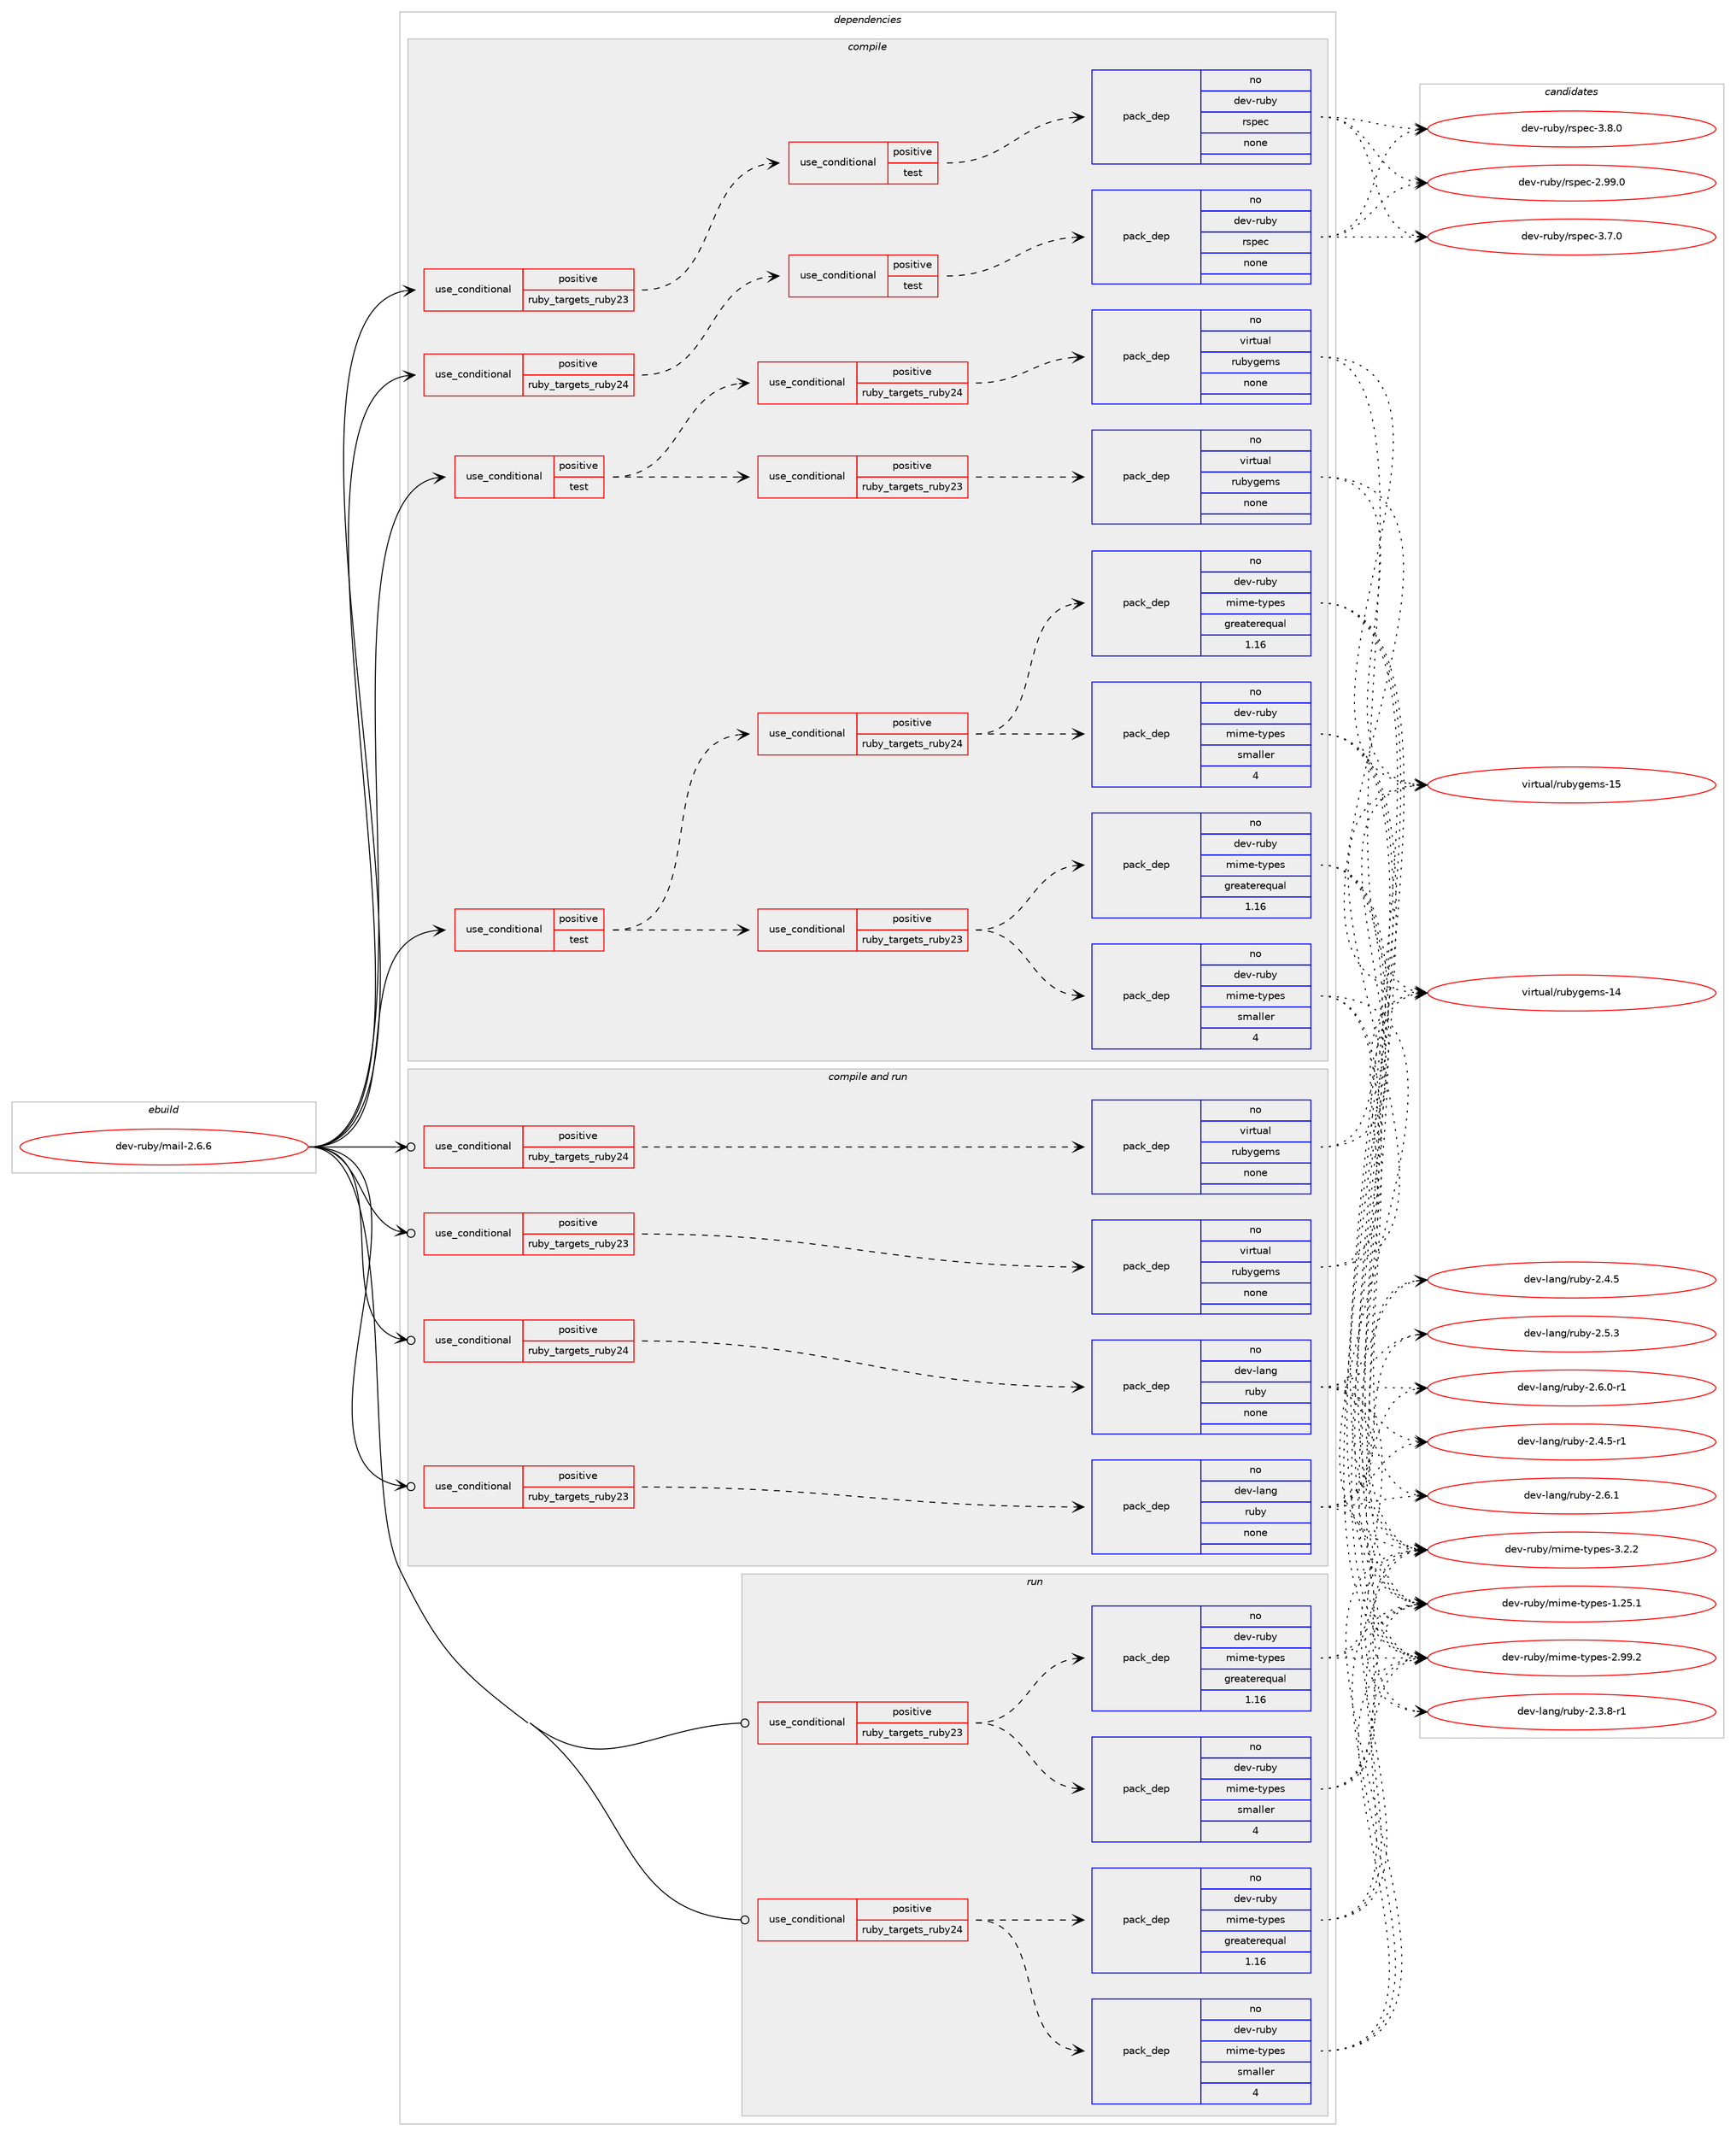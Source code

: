 digraph prolog {

# *************
# Graph options
# *************

newrank=true;
concentrate=true;
compound=true;
graph [rankdir=LR,fontname=Helvetica,fontsize=10,ranksep=1.5];#, ranksep=2.5, nodesep=0.2];
edge  [arrowhead=vee];
node  [fontname=Helvetica,fontsize=10];

# **********
# The ebuild
# **********

subgraph cluster_leftcol {
color=gray;
rank=same;
label=<<i>ebuild</i>>;
id [label="dev-ruby/mail-2.6.6", color=red, width=4, href="../dev-ruby/mail-2.6.6.svg"];
}

# ****************
# The dependencies
# ****************

subgraph cluster_midcol {
color=gray;
label=<<i>dependencies</i>>;
subgraph cluster_compile {
fillcolor="#eeeeee";
style=filled;
label=<<i>compile</i>>;
subgraph cond404729 {
dependency1502798 [label=<<TABLE BORDER="0" CELLBORDER="1" CELLSPACING="0" CELLPADDING="4"><TR><TD ROWSPAN="3" CELLPADDING="10">use_conditional</TD></TR><TR><TD>positive</TD></TR><TR><TD>ruby_targets_ruby23</TD></TR></TABLE>>, shape=none, color=red];
subgraph cond404730 {
dependency1502799 [label=<<TABLE BORDER="0" CELLBORDER="1" CELLSPACING="0" CELLPADDING="4"><TR><TD ROWSPAN="3" CELLPADDING="10">use_conditional</TD></TR><TR><TD>positive</TD></TR><TR><TD>test</TD></TR></TABLE>>, shape=none, color=red];
subgraph pack1074608 {
dependency1502800 [label=<<TABLE BORDER="0" CELLBORDER="1" CELLSPACING="0" CELLPADDING="4" WIDTH="220"><TR><TD ROWSPAN="6" CELLPADDING="30">pack_dep</TD></TR><TR><TD WIDTH="110">no</TD></TR><TR><TD>dev-ruby</TD></TR><TR><TD>rspec</TD></TR><TR><TD>none</TD></TR><TR><TD></TD></TR></TABLE>>, shape=none, color=blue];
}
dependency1502799:e -> dependency1502800:w [weight=20,style="dashed",arrowhead="vee"];
}
dependency1502798:e -> dependency1502799:w [weight=20,style="dashed",arrowhead="vee"];
}
id:e -> dependency1502798:w [weight=20,style="solid",arrowhead="vee"];
subgraph cond404731 {
dependency1502801 [label=<<TABLE BORDER="0" CELLBORDER="1" CELLSPACING="0" CELLPADDING="4"><TR><TD ROWSPAN="3" CELLPADDING="10">use_conditional</TD></TR><TR><TD>positive</TD></TR><TR><TD>ruby_targets_ruby24</TD></TR></TABLE>>, shape=none, color=red];
subgraph cond404732 {
dependency1502802 [label=<<TABLE BORDER="0" CELLBORDER="1" CELLSPACING="0" CELLPADDING="4"><TR><TD ROWSPAN="3" CELLPADDING="10">use_conditional</TD></TR><TR><TD>positive</TD></TR><TR><TD>test</TD></TR></TABLE>>, shape=none, color=red];
subgraph pack1074609 {
dependency1502803 [label=<<TABLE BORDER="0" CELLBORDER="1" CELLSPACING="0" CELLPADDING="4" WIDTH="220"><TR><TD ROWSPAN="6" CELLPADDING="30">pack_dep</TD></TR><TR><TD WIDTH="110">no</TD></TR><TR><TD>dev-ruby</TD></TR><TR><TD>rspec</TD></TR><TR><TD>none</TD></TR><TR><TD></TD></TR></TABLE>>, shape=none, color=blue];
}
dependency1502802:e -> dependency1502803:w [weight=20,style="dashed",arrowhead="vee"];
}
dependency1502801:e -> dependency1502802:w [weight=20,style="dashed",arrowhead="vee"];
}
id:e -> dependency1502801:w [weight=20,style="solid",arrowhead="vee"];
subgraph cond404733 {
dependency1502804 [label=<<TABLE BORDER="0" CELLBORDER="1" CELLSPACING="0" CELLPADDING="4"><TR><TD ROWSPAN="3" CELLPADDING="10">use_conditional</TD></TR><TR><TD>positive</TD></TR><TR><TD>test</TD></TR></TABLE>>, shape=none, color=red];
subgraph cond404734 {
dependency1502805 [label=<<TABLE BORDER="0" CELLBORDER="1" CELLSPACING="0" CELLPADDING="4"><TR><TD ROWSPAN="3" CELLPADDING="10">use_conditional</TD></TR><TR><TD>positive</TD></TR><TR><TD>ruby_targets_ruby23</TD></TR></TABLE>>, shape=none, color=red];
subgraph pack1074610 {
dependency1502806 [label=<<TABLE BORDER="0" CELLBORDER="1" CELLSPACING="0" CELLPADDING="4" WIDTH="220"><TR><TD ROWSPAN="6" CELLPADDING="30">pack_dep</TD></TR><TR><TD WIDTH="110">no</TD></TR><TR><TD>dev-ruby</TD></TR><TR><TD>mime-types</TD></TR><TR><TD>greaterequal</TD></TR><TR><TD>1.16</TD></TR></TABLE>>, shape=none, color=blue];
}
dependency1502805:e -> dependency1502806:w [weight=20,style="dashed",arrowhead="vee"];
subgraph pack1074611 {
dependency1502807 [label=<<TABLE BORDER="0" CELLBORDER="1" CELLSPACING="0" CELLPADDING="4" WIDTH="220"><TR><TD ROWSPAN="6" CELLPADDING="30">pack_dep</TD></TR><TR><TD WIDTH="110">no</TD></TR><TR><TD>dev-ruby</TD></TR><TR><TD>mime-types</TD></TR><TR><TD>smaller</TD></TR><TR><TD>4</TD></TR></TABLE>>, shape=none, color=blue];
}
dependency1502805:e -> dependency1502807:w [weight=20,style="dashed",arrowhead="vee"];
}
dependency1502804:e -> dependency1502805:w [weight=20,style="dashed",arrowhead="vee"];
subgraph cond404735 {
dependency1502808 [label=<<TABLE BORDER="0" CELLBORDER="1" CELLSPACING="0" CELLPADDING="4"><TR><TD ROWSPAN="3" CELLPADDING="10">use_conditional</TD></TR><TR><TD>positive</TD></TR><TR><TD>ruby_targets_ruby24</TD></TR></TABLE>>, shape=none, color=red];
subgraph pack1074612 {
dependency1502809 [label=<<TABLE BORDER="0" CELLBORDER="1" CELLSPACING="0" CELLPADDING="4" WIDTH="220"><TR><TD ROWSPAN="6" CELLPADDING="30">pack_dep</TD></TR><TR><TD WIDTH="110">no</TD></TR><TR><TD>dev-ruby</TD></TR><TR><TD>mime-types</TD></TR><TR><TD>greaterequal</TD></TR><TR><TD>1.16</TD></TR></TABLE>>, shape=none, color=blue];
}
dependency1502808:e -> dependency1502809:w [weight=20,style="dashed",arrowhead="vee"];
subgraph pack1074613 {
dependency1502810 [label=<<TABLE BORDER="0" CELLBORDER="1" CELLSPACING="0" CELLPADDING="4" WIDTH="220"><TR><TD ROWSPAN="6" CELLPADDING="30">pack_dep</TD></TR><TR><TD WIDTH="110">no</TD></TR><TR><TD>dev-ruby</TD></TR><TR><TD>mime-types</TD></TR><TR><TD>smaller</TD></TR><TR><TD>4</TD></TR></TABLE>>, shape=none, color=blue];
}
dependency1502808:e -> dependency1502810:w [weight=20,style="dashed",arrowhead="vee"];
}
dependency1502804:e -> dependency1502808:w [weight=20,style="dashed",arrowhead="vee"];
}
id:e -> dependency1502804:w [weight=20,style="solid",arrowhead="vee"];
subgraph cond404736 {
dependency1502811 [label=<<TABLE BORDER="0" CELLBORDER="1" CELLSPACING="0" CELLPADDING="4"><TR><TD ROWSPAN="3" CELLPADDING="10">use_conditional</TD></TR><TR><TD>positive</TD></TR><TR><TD>test</TD></TR></TABLE>>, shape=none, color=red];
subgraph cond404737 {
dependency1502812 [label=<<TABLE BORDER="0" CELLBORDER="1" CELLSPACING="0" CELLPADDING="4"><TR><TD ROWSPAN="3" CELLPADDING="10">use_conditional</TD></TR><TR><TD>positive</TD></TR><TR><TD>ruby_targets_ruby23</TD></TR></TABLE>>, shape=none, color=red];
subgraph pack1074614 {
dependency1502813 [label=<<TABLE BORDER="0" CELLBORDER="1" CELLSPACING="0" CELLPADDING="4" WIDTH="220"><TR><TD ROWSPAN="6" CELLPADDING="30">pack_dep</TD></TR><TR><TD WIDTH="110">no</TD></TR><TR><TD>virtual</TD></TR><TR><TD>rubygems</TD></TR><TR><TD>none</TD></TR><TR><TD></TD></TR></TABLE>>, shape=none, color=blue];
}
dependency1502812:e -> dependency1502813:w [weight=20,style="dashed",arrowhead="vee"];
}
dependency1502811:e -> dependency1502812:w [weight=20,style="dashed",arrowhead="vee"];
subgraph cond404738 {
dependency1502814 [label=<<TABLE BORDER="0" CELLBORDER="1" CELLSPACING="0" CELLPADDING="4"><TR><TD ROWSPAN="3" CELLPADDING="10">use_conditional</TD></TR><TR><TD>positive</TD></TR><TR><TD>ruby_targets_ruby24</TD></TR></TABLE>>, shape=none, color=red];
subgraph pack1074615 {
dependency1502815 [label=<<TABLE BORDER="0" CELLBORDER="1" CELLSPACING="0" CELLPADDING="4" WIDTH="220"><TR><TD ROWSPAN="6" CELLPADDING="30">pack_dep</TD></TR><TR><TD WIDTH="110">no</TD></TR><TR><TD>virtual</TD></TR><TR><TD>rubygems</TD></TR><TR><TD>none</TD></TR><TR><TD></TD></TR></TABLE>>, shape=none, color=blue];
}
dependency1502814:e -> dependency1502815:w [weight=20,style="dashed",arrowhead="vee"];
}
dependency1502811:e -> dependency1502814:w [weight=20,style="dashed",arrowhead="vee"];
}
id:e -> dependency1502811:w [weight=20,style="solid",arrowhead="vee"];
}
subgraph cluster_compileandrun {
fillcolor="#eeeeee";
style=filled;
label=<<i>compile and run</i>>;
subgraph cond404739 {
dependency1502816 [label=<<TABLE BORDER="0" CELLBORDER="1" CELLSPACING="0" CELLPADDING="4"><TR><TD ROWSPAN="3" CELLPADDING="10">use_conditional</TD></TR><TR><TD>positive</TD></TR><TR><TD>ruby_targets_ruby23</TD></TR></TABLE>>, shape=none, color=red];
subgraph pack1074616 {
dependency1502817 [label=<<TABLE BORDER="0" CELLBORDER="1" CELLSPACING="0" CELLPADDING="4" WIDTH="220"><TR><TD ROWSPAN="6" CELLPADDING="30">pack_dep</TD></TR><TR><TD WIDTH="110">no</TD></TR><TR><TD>dev-lang</TD></TR><TR><TD>ruby</TD></TR><TR><TD>none</TD></TR><TR><TD></TD></TR></TABLE>>, shape=none, color=blue];
}
dependency1502816:e -> dependency1502817:w [weight=20,style="dashed",arrowhead="vee"];
}
id:e -> dependency1502816:w [weight=20,style="solid",arrowhead="odotvee"];
subgraph cond404740 {
dependency1502818 [label=<<TABLE BORDER="0" CELLBORDER="1" CELLSPACING="0" CELLPADDING="4"><TR><TD ROWSPAN="3" CELLPADDING="10">use_conditional</TD></TR><TR><TD>positive</TD></TR><TR><TD>ruby_targets_ruby23</TD></TR></TABLE>>, shape=none, color=red];
subgraph pack1074617 {
dependency1502819 [label=<<TABLE BORDER="0" CELLBORDER="1" CELLSPACING="0" CELLPADDING="4" WIDTH="220"><TR><TD ROWSPAN="6" CELLPADDING="30">pack_dep</TD></TR><TR><TD WIDTH="110">no</TD></TR><TR><TD>virtual</TD></TR><TR><TD>rubygems</TD></TR><TR><TD>none</TD></TR><TR><TD></TD></TR></TABLE>>, shape=none, color=blue];
}
dependency1502818:e -> dependency1502819:w [weight=20,style="dashed",arrowhead="vee"];
}
id:e -> dependency1502818:w [weight=20,style="solid",arrowhead="odotvee"];
subgraph cond404741 {
dependency1502820 [label=<<TABLE BORDER="0" CELLBORDER="1" CELLSPACING="0" CELLPADDING="4"><TR><TD ROWSPAN="3" CELLPADDING="10">use_conditional</TD></TR><TR><TD>positive</TD></TR><TR><TD>ruby_targets_ruby24</TD></TR></TABLE>>, shape=none, color=red];
subgraph pack1074618 {
dependency1502821 [label=<<TABLE BORDER="0" CELLBORDER="1" CELLSPACING="0" CELLPADDING="4" WIDTH="220"><TR><TD ROWSPAN="6" CELLPADDING="30">pack_dep</TD></TR><TR><TD WIDTH="110">no</TD></TR><TR><TD>dev-lang</TD></TR><TR><TD>ruby</TD></TR><TR><TD>none</TD></TR><TR><TD></TD></TR></TABLE>>, shape=none, color=blue];
}
dependency1502820:e -> dependency1502821:w [weight=20,style="dashed",arrowhead="vee"];
}
id:e -> dependency1502820:w [weight=20,style="solid",arrowhead="odotvee"];
subgraph cond404742 {
dependency1502822 [label=<<TABLE BORDER="0" CELLBORDER="1" CELLSPACING="0" CELLPADDING="4"><TR><TD ROWSPAN="3" CELLPADDING="10">use_conditional</TD></TR><TR><TD>positive</TD></TR><TR><TD>ruby_targets_ruby24</TD></TR></TABLE>>, shape=none, color=red];
subgraph pack1074619 {
dependency1502823 [label=<<TABLE BORDER="0" CELLBORDER="1" CELLSPACING="0" CELLPADDING="4" WIDTH="220"><TR><TD ROWSPAN="6" CELLPADDING="30">pack_dep</TD></TR><TR><TD WIDTH="110">no</TD></TR><TR><TD>virtual</TD></TR><TR><TD>rubygems</TD></TR><TR><TD>none</TD></TR><TR><TD></TD></TR></TABLE>>, shape=none, color=blue];
}
dependency1502822:e -> dependency1502823:w [weight=20,style="dashed",arrowhead="vee"];
}
id:e -> dependency1502822:w [weight=20,style="solid",arrowhead="odotvee"];
}
subgraph cluster_run {
fillcolor="#eeeeee";
style=filled;
label=<<i>run</i>>;
subgraph cond404743 {
dependency1502824 [label=<<TABLE BORDER="0" CELLBORDER="1" CELLSPACING="0" CELLPADDING="4"><TR><TD ROWSPAN="3" CELLPADDING="10">use_conditional</TD></TR><TR><TD>positive</TD></TR><TR><TD>ruby_targets_ruby23</TD></TR></TABLE>>, shape=none, color=red];
subgraph pack1074620 {
dependency1502825 [label=<<TABLE BORDER="0" CELLBORDER="1" CELLSPACING="0" CELLPADDING="4" WIDTH="220"><TR><TD ROWSPAN="6" CELLPADDING="30">pack_dep</TD></TR><TR><TD WIDTH="110">no</TD></TR><TR><TD>dev-ruby</TD></TR><TR><TD>mime-types</TD></TR><TR><TD>greaterequal</TD></TR><TR><TD>1.16</TD></TR></TABLE>>, shape=none, color=blue];
}
dependency1502824:e -> dependency1502825:w [weight=20,style="dashed",arrowhead="vee"];
subgraph pack1074621 {
dependency1502826 [label=<<TABLE BORDER="0" CELLBORDER="1" CELLSPACING="0" CELLPADDING="4" WIDTH="220"><TR><TD ROWSPAN="6" CELLPADDING="30">pack_dep</TD></TR><TR><TD WIDTH="110">no</TD></TR><TR><TD>dev-ruby</TD></TR><TR><TD>mime-types</TD></TR><TR><TD>smaller</TD></TR><TR><TD>4</TD></TR></TABLE>>, shape=none, color=blue];
}
dependency1502824:e -> dependency1502826:w [weight=20,style="dashed",arrowhead="vee"];
}
id:e -> dependency1502824:w [weight=20,style="solid",arrowhead="odot"];
subgraph cond404744 {
dependency1502827 [label=<<TABLE BORDER="0" CELLBORDER="1" CELLSPACING="0" CELLPADDING="4"><TR><TD ROWSPAN="3" CELLPADDING="10">use_conditional</TD></TR><TR><TD>positive</TD></TR><TR><TD>ruby_targets_ruby24</TD></TR></TABLE>>, shape=none, color=red];
subgraph pack1074622 {
dependency1502828 [label=<<TABLE BORDER="0" CELLBORDER="1" CELLSPACING="0" CELLPADDING="4" WIDTH="220"><TR><TD ROWSPAN="6" CELLPADDING="30">pack_dep</TD></TR><TR><TD WIDTH="110">no</TD></TR><TR><TD>dev-ruby</TD></TR><TR><TD>mime-types</TD></TR><TR><TD>greaterequal</TD></TR><TR><TD>1.16</TD></TR></TABLE>>, shape=none, color=blue];
}
dependency1502827:e -> dependency1502828:w [weight=20,style="dashed",arrowhead="vee"];
subgraph pack1074623 {
dependency1502829 [label=<<TABLE BORDER="0" CELLBORDER="1" CELLSPACING="0" CELLPADDING="4" WIDTH="220"><TR><TD ROWSPAN="6" CELLPADDING="30">pack_dep</TD></TR><TR><TD WIDTH="110">no</TD></TR><TR><TD>dev-ruby</TD></TR><TR><TD>mime-types</TD></TR><TR><TD>smaller</TD></TR><TR><TD>4</TD></TR></TABLE>>, shape=none, color=blue];
}
dependency1502827:e -> dependency1502829:w [weight=20,style="dashed",arrowhead="vee"];
}
id:e -> dependency1502827:w [weight=20,style="solid",arrowhead="odot"];
}
}

# **************
# The candidates
# **************

subgraph cluster_choices {
rank=same;
color=gray;
label=<<i>candidates</i>>;

subgraph choice1074608 {
color=black;
nodesep=1;
choice1001011184511411798121471141151121019945504657574648 [label="dev-ruby/rspec-2.99.0", color=red, width=4,href="../dev-ruby/rspec-2.99.0.svg"];
choice10010111845114117981214711411511210199455146554648 [label="dev-ruby/rspec-3.7.0", color=red, width=4,href="../dev-ruby/rspec-3.7.0.svg"];
choice10010111845114117981214711411511210199455146564648 [label="dev-ruby/rspec-3.8.0", color=red, width=4,href="../dev-ruby/rspec-3.8.0.svg"];
dependency1502800:e -> choice1001011184511411798121471141151121019945504657574648:w [style=dotted,weight="100"];
dependency1502800:e -> choice10010111845114117981214711411511210199455146554648:w [style=dotted,weight="100"];
dependency1502800:e -> choice10010111845114117981214711411511210199455146564648:w [style=dotted,weight="100"];
}
subgraph choice1074609 {
color=black;
nodesep=1;
choice1001011184511411798121471141151121019945504657574648 [label="dev-ruby/rspec-2.99.0", color=red, width=4,href="../dev-ruby/rspec-2.99.0.svg"];
choice10010111845114117981214711411511210199455146554648 [label="dev-ruby/rspec-3.7.0", color=red, width=4,href="../dev-ruby/rspec-3.7.0.svg"];
choice10010111845114117981214711411511210199455146564648 [label="dev-ruby/rspec-3.8.0", color=red, width=4,href="../dev-ruby/rspec-3.8.0.svg"];
dependency1502803:e -> choice1001011184511411798121471141151121019945504657574648:w [style=dotted,weight="100"];
dependency1502803:e -> choice10010111845114117981214711411511210199455146554648:w [style=dotted,weight="100"];
dependency1502803:e -> choice10010111845114117981214711411511210199455146564648:w [style=dotted,weight="100"];
}
subgraph choice1074610 {
color=black;
nodesep=1;
choice1001011184511411798121471091051091014511612111210111545494650534649 [label="dev-ruby/mime-types-1.25.1", color=red, width=4,href="../dev-ruby/mime-types-1.25.1.svg"];
choice1001011184511411798121471091051091014511612111210111545504657574650 [label="dev-ruby/mime-types-2.99.2", color=red, width=4,href="../dev-ruby/mime-types-2.99.2.svg"];
choice10010111845114117981214710910510910145116121112101115455146504650 [label="dev-ruby/mime-types-3.2.2", color=red, width=4,href="../dev-ruby/mime-types-3.2.2.svg"];
dependency1502806:e -> choice1001011184511411798121471091051091014511612111210111545494650534649:w [style=dotted,weight="100"];
dependency1502806:e -> choice1001011184511411798121471091051091014511612111210111545504657574650:w [style=dotted,weight="100"];
dependency1502806:e -> choice10010111845114117981214710910510910145116121112101115455146504650:w [style=dotted,weight="100"];
}
subgraph choice1074611 {
color=black;
nodesep=1;
choice1001011184511411798121471091051091014511612111210111545494650534649 [label="dev-ruby/mime-types-1.25.1", color=red, width=4,href="../dev-ruby/mime-types-1.25.1.svg"];
choice1001011184511411798121471091051091014511612111210111545504657574650 [label="dev-ruby/mime-types-2.99.2", color=red, width=4,href="../dev-ruby/mime-types-2.99.2.svg"];
choice10010111845114117981214710910510910145116121112101115455146504650 [label="dev-ruby/mime-types-3.2.2", color=red, width=4,href="../dev-ruby/mime-types-3.2.2.svg"];
dependency1502807:e -> choice1001011184511411798121471091051091014511612111210111545494650534649:w [style=dotted,weight="100"];
dependency1502807:e -> choice1001011184511411798121471091051091014511612111210111545504657574650:w [style=dotted,weight="100"];
dependency1502807:e -> choice10010111845114117981214710910510910145116121112101115455146504650:w [style=dotted,weight="100"];
}
subgraph choice1074612 {
color=black;
nodesep=1;
choice1001011184511411798121471091051091014511612111210111545494650534649 [label="dev-ruby/mime-types-1.25.1", color=red, width=4,href="../dev-ruby/mime-types-1.25.1.svg"];
choice1001011184511411798121471091051091014511612111210111545504657574650 [label="dev-ruby/mime-types-2.99.2", color=red, width=4,href="../dev-ruby/mime-types-2.99.2.svg"];
choice10010111845114117981214710910510910145116121112101115455146504650 [label="dev-ruby/mime-types-3.2.2", color=red, width=4,href="../dev-ruby/mime-types-3.2.2.svg"];
dependency1502809:e -> choice1001011184511411798121471091051091014511612111210111545494650534649:w [style=dotted,weight="100"];
dependency1502809:e -> choice1001011184511411798121471091051091014511612111210111545504657574650:w [style=dotted,weight="100"];
dependency1502809:e -> choice10010111845114117981214710910510910145116121112101115455146504650:w [style=dotted,weight="100"];
}
subgraph choice1074613 {
color=black;
nodesep=1;
choice1001011184511411798121471091051091014511612111210111545494650534649 [label="dev-ruby/mime-types-1.25.1", color=red, width=4,href="../dev-ruby/mime-types-1.25.1.svg"];
choice1001011184511411798121471091051091014511612111210111545504657574650 [label="dev-ruby/mime-types-2.99.2", color=red, width=4,href="../dev-ruby/mime-types-2.99.2.svg"];
choice10010111845114117981214710910510910145116121112101115455146504650 [label="dev-ruby/mime-types-3.2.2", color=red, width=4,href="../dev-ruby/mime-types-3.2.2.svg"];
dependency1502810:e -> choice1001011184511411798121471091051091014511612111210111545494650534649:w [style=dotted,weight="100"];
dependency1502810:e -> choice1001011184511411798121471091051091014511612111210111545504657574650:w [style=dotted,weight="100"];
dependency1502810:e -> choice10010111845114117981214710910510910145116121112101115455146504650:w [style=dotted,weight="100"];
}
subgraph choice1074614 {
color=black;
nodesep=1;
choice118105114116117971084711411798121103101109115454952 [label="virtual/rubygems-14", color=red, width=4,href="../virtual/rubygems-14.svg"];
choice118105114116117971084711411798121103101109115454953 [label="virtual/rubygems-15", color=red, width=4,href="../virtual/rubygems-15.svg"];
dependency1502813:e -> choice118105114116117971084711411798121103101109115454952:w [style=dotted,weight="100"];
dependency1502813:e -> choice118105114116117971084711411798121103101109115454953:w [style=dotted,weight="100"];
}
subgraph choice1074615 {
color=black;
nodesep=1;
choice118105114116117971084711411798121103101109115454952 [label="virtual/rubygems-14", color=red, width=4,href="../virtual/rubygems-14.svg"];
choice118105114116117971084711411798121103101109115454953 [label="virtual/rubygems-15", color=red, width=4,href="../virtual/rubygems-15.svg"];
dependency1502815:e -> choice118105114116117971084711411798121103101109115454952:w [style=dotted,weight="100"];
dependency1502815:e -> choice118105114116117971084711411798121103101109115454953:w [style=dotted,weight="100"];
}
subgraph choice1074616 {
color=black;
nodesep=1;
choice100101118451089711010347114117981214550465146564511449 [label="dev-lang/ruby-2.3.8-r1", color=red, width=4,href="../dev-lang/ruby-2.3.8-r1.svg"];
choice10010111845108971101034711411798121455046524653 [label="dev-lang/ruby-2.4.5", color=red, width=4,href="../dev-lang/ruby-2.4.5.svg"];
choice100101118451089711010347114117981214550465246534511449 [label="dev-lang/ruby-2.4.5-r1", color=red, width=4,href="../dev-lang/ruby-2.4.5-r1.svg"];
choice10010111845108971101034711411798121455046534651 [label="dev-lang/ruby-2.5.3", color=red, width=4,href="../dev-lang/ruby-2.5.3.svg"];
choice100101118451089711010347114117981214550465446484511449 [label="dev-lang/ruby-2.6.0-r1", color=red, width=4,href="../dev-lang/ruby-2.6.0-r1.svg"];
choice10010111845108971101034711411798121455046544649 [label="dev-lang/ruby-2.6.1", color=red, width=4,href="../dev-lang/ruby-2.6.1.svg"];
dependency1502817:e -> choice100101118451089711010347114117981214550465146564511449:w [style=dotted,weight="100"];
dependency1502817:e -> choice10010111845108971101034711411798121455046524653:w [style=dotted,weight="100"];
dependency1502817:e -> choice100101118451089711010347114117981214550465246534511449:w [style=dotted,weight="100"];
dependency1502817:e -> choice10010111845108971101034711411798121455046534651:w [style=dotted,weight="100"];
dependency1502817:e -> choice100101118451089711010347114117981214550465446484511449:w [style=dotted,weight="100"];
dependency1502817:e -> choice10010111845108971101034711411798121455046544649:w [style=dotted,weight="100"];
}
subgraph choice1074617 {
color=black;
nodesep=1;
choice118105114116117971084711411798121103101109115454952 [label="virtual/rubygems-14", color=red, width=4,href="../virtual/rubygems-14.svg"];
choice118105114116117971084711411798121103101109115454953 [label="virtual/rubygems-15", color=red, width=4,href="../virtual/rubygems-15.svg"];
dependency1502819:e -> choice118105114116117971084711411798121103101109115454952:w [style=dotted,weight="100"];
dependency1502819:e -> choice118105114116117971084711411798121103101109115454953:w [style=dotted,weight="100"];
}
subgraph choice1074618 {
color=black;
nodesep=1;
choice100101118451089711010347114117981214550465146564511449 [label="dev-lang/ruby-2.3.8-r1", color=red, width=4,href="../dev-lang/ruby-2.3.8-r1.svg"];
choice10010111845108971101034711411798121455046524653 [label="dev-lang/ruby-2.4.5", color=red, width=4,href="../dev-lang/ruby-2.4.5.svg"];
choice100101118451089711010347114117981214550465246534511449 [label="dev-lang/ruby-2.4.5-r1", color=red, width=4,href="../dev-lang/ruby-2.4.5-r1.svg"];
choice10010111845108971101034711411798121455046534651 [label="dev-lang/ruby-2.5.3", color=red, width=4,href="../dev-lang/ruby-2.5.3.svg"];
choice100101118451089711010347114117981214550465446484511449 [label="dev-lang/ruby-2.6.0-r1", color=red, width=4,href="../dev-lang/ruby-2.6.0-r1.svg"];
choice10010111845108971101034711411798121455046544649 [label="dev-lang/ruby-2.6.1", color=red, width=4,href="../dev-lang/ruby-2.6.1.svg"];
dependency1502821:e -> choice100101118451089711010347114117981214550465146564511449:w [style=dotted,weight="100"];
dependency1502821:e -> choice10010111845108971101034711411798121455046524653:w [style=dotted,weight="100"];
dependency1502821:e -> choice100101118451089711010347114117981214550465246534511449:w [style=dotted,weight="100"];
dependency1502821:e -> choice10010111845108971101034711411798121455046534651:w [style=dotted,weight="100"];
dependency1502821:e -> choice100101118451089711010347114117981214550465446484511449:w [style=dotted,weight="100"];
dependency1502821:e -> choice10010111845108971101034711411798121455046544649:w [style=dotted,weight="100"];
}
subgraph choice1074619 {
color=black;
nodesep=1;
choice118105114116117971084711411798121103101109115454952 [label="virtual/rubygems-14", color=red, width=4,href="../virtual/rubygems-14.svg"];
choice118105114116117971084711411798121103101109115454953 [label="virtual/rubygems-15", color=red, width=4,href="../virtual/rubygems-15.svg"];
dependency1502823:e -> choice118105114116117971084711411798121103101109115454952:w [style=dotted,weight="100"];
dependency1502823:e -> choice118105114116117971084711411798121103101109115454953:w [style=dotted,weight="100"];
}
subgraph choice1074620 {
color=black;
nodesep=1;
choice1001011184511411798121471091051091014511612111210111545494650534649 [label="dev-ruby/mime-types-1.25.1", color=red, width=4,href="../dev-ruby/mime-types-1.25.1.svg"];
choice1001011184511411798121471091051091014511612111210111545504657574650 [label="dev-ruby/mime-types-2.99.2", color=red, width=4,href="../dev-ruby/mime-types-2.99.2.svg"];
choice10010111845114117981214710910510910145116121112101115455146504650 [label="dev-ruby/mime-types-3.2.2", color=red, width=4,href="../dev-ruby/mime-types-3.2.2.svg"];
dependency1502825:e -> choice1001011184511411798121471091051091014511612111210111545494650534649:w [style=dotted,weight="100"];
dependency1502825:e -> choice1001011184511411798121471091051091014511612111210111545504657574650:w [style=dotted,weight="100"];
dependency1502825:e -> choice10010111845114117981214710910510910145116121112101115455146504650:w [style=dotted,weight="100"];
}
subgraph choice1074621 {
color=black;
nodesep=1;
choice1001011184511411798121471091051091014511612111210111545494650534649 [label="dev-ruby/mime-types-1.25.1", color=red, width=4,href="../dev-ruby/mime-types-1.25.1.svg"];
choice1001011184511411798121471091051091014511612111210111545504657574650 [label="dev-ruby/mime-types-2.99.2", color=red, width=4,href="../dev-ruby/mime-types-2.99.2.svg"];
choice10010111845114117981214710910510910145116121112101115455146504650 [label="dev-ruby/mime-types-3.2.2", color=red, width=4,href="../dev-ruby/mime-types-3.2.2.svg"];
dependency1502826:e -> choice1001011184511411798121471091051091014511612111210111545494650534649:w [style=dotted,weight="100"];
dependency1502826:e -> choice1001011184511411798121471091051091014511612111210111545504657574650:w [style=dotted,weight="100"];
dependency1502826:e -> choice10010111845114117981214710910510910145116121112101115455146504650:w [style=dotted,weight="100"];
}
subgraph choice1074622 {
color=black;
nodesep=1;
choice1001011184511411798121471091051091014511612111210111545494650534649 [label="dev-ruby/mime-types-1.25.1", color=red, width=4,href="../dev-ruby/mime-types-1.25.1.svg"];
choice1001011184511411798121471091051091014511612111210111545504657574650 [label="dev-ruby/mime-types-2.99.2", color=red, width=4,href="../dev-ruby/mime-types-2.99.2.svg"];
choice10010111845114117981214710910510910145116121112101115455146504650 [label="dev-ruby/mime-types-3.2.2", color=red, width=4,href="../dev-ruby/mime-types-3.2.2.svg"];
dependency1502828:e -> choice1001011184511411798121471091051091014511612111210111545494650534649:w [style=dotted,weight="100"];
dependency1502828:e -> choice1001011184511411798121471091051091014511612111210111545504657574650:w [style=dotted,weight="100"];
dependency1502828:e -> choice10010111845114117981214710910510910145116121112101115455146504650:w [style=dotted,weight="100"];
}
subgraph choice1074623 {
color=black;
nodesep=1;
choice1001011184511411798121471091051091014511612111210111545494650534649 [label="dev-ruby/mime-types-1.25.1", color=red, width=4,href="../dev-ruby/mime-types-1.25.1.svg"];
choice1001011184511411798121471091051091014511612111210111545504657574650 [label="dev-ruby/mime-types-2.99.2", color=red, width=4,href="../dev-ruby/mime-types-2.99.2.svg"];
choice10010111845114117981214710910510910145116121112101115455146504650 [label="dev-ruby/mime-types-3.2.2", color=red, width=4,href="../dev-ruby/mime-types-3.2.2.svg"];
dependency1502829:e -> choice1001011184511411798121471091051091014511612111210111545494650534649:w [style=dotted,weight="100"];
dependency1502829:e -> choice1001011184511411798121471091051091014511612111210111545504657574650:w [style=dotted,weight="100"];
dependency1502829:e -> choice10010111845114117981214710910510910145116121112101115455146504650:w [style=dotted,weight="100"];
}
}

}
